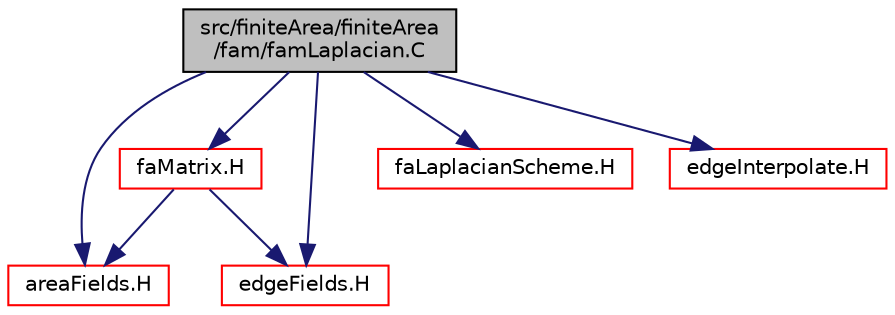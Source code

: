 digraph "src/finiteArea/finiteArea/fam/famLaplacian.C"
{
  bgcolor="transparent";
  edge [fontname="Helvetica",fontsize="10",labelfontname="Helvetica",labelfontsize="10"];
  node [fontname="Helvetica",fontsize="10",shape=record];
  Node1 [label="src/finiteArea/finiteArea\l/fam/famLaplacian.C",height=0.2,width=0.4,color="black", fillcolor="grey75", style="filled" fontcolor="black"];
  Node1 -> Node2 [color="midnightblue",fontsize="10",style="solid",fontname="Helvetica"];
  Node2 [label="areaFields.H",height=0.2,width=0.4,color="red",URL="$areaFields_8H.html"];
  Node1 -> Node3 [color="midnightblue",fontsize="10",style="solid",fontname="Helvetica"];
  Node3 [label="edgeFields.H",height=0.2,width=0.4,color="red",URL="$edgeFields_8H.html"];
  Node1 -> Node4 [color="midnightblue",fontsize="10",style="solid",fontname="Helvetica"];
  Node4 [label="faMatrix.H",height=0.2,width=0.4,color="red",URL="$faMatrix_8H.html"];
  Node4 -> Node2 [color="midnightblue",fontsize="10",style="solid",fontname="Helvetica"];
  Node4 -> Node3 [color="midnightblue",fontsize="10",style="solid",fontname="Helvetica"];
  Node1 -> Node5 [color="midnightblue",fontsize="10",style="solid",fontname="Helvetica"];
  Node5 [label="faLaplacianScheme.H",height=0.2,width=0.4,color="red",URL="$faLaplacianScheme_8H.html"];
  Node1 -> Node6 [color="midnightblue",fontsize="10",style="solid",fontname="Helvetica"];
  Node6 [label="edgeInterpolate.H",height=0.2,width=0.4,color="red",URL="$edgeInterpolate_8H.html"];
}
